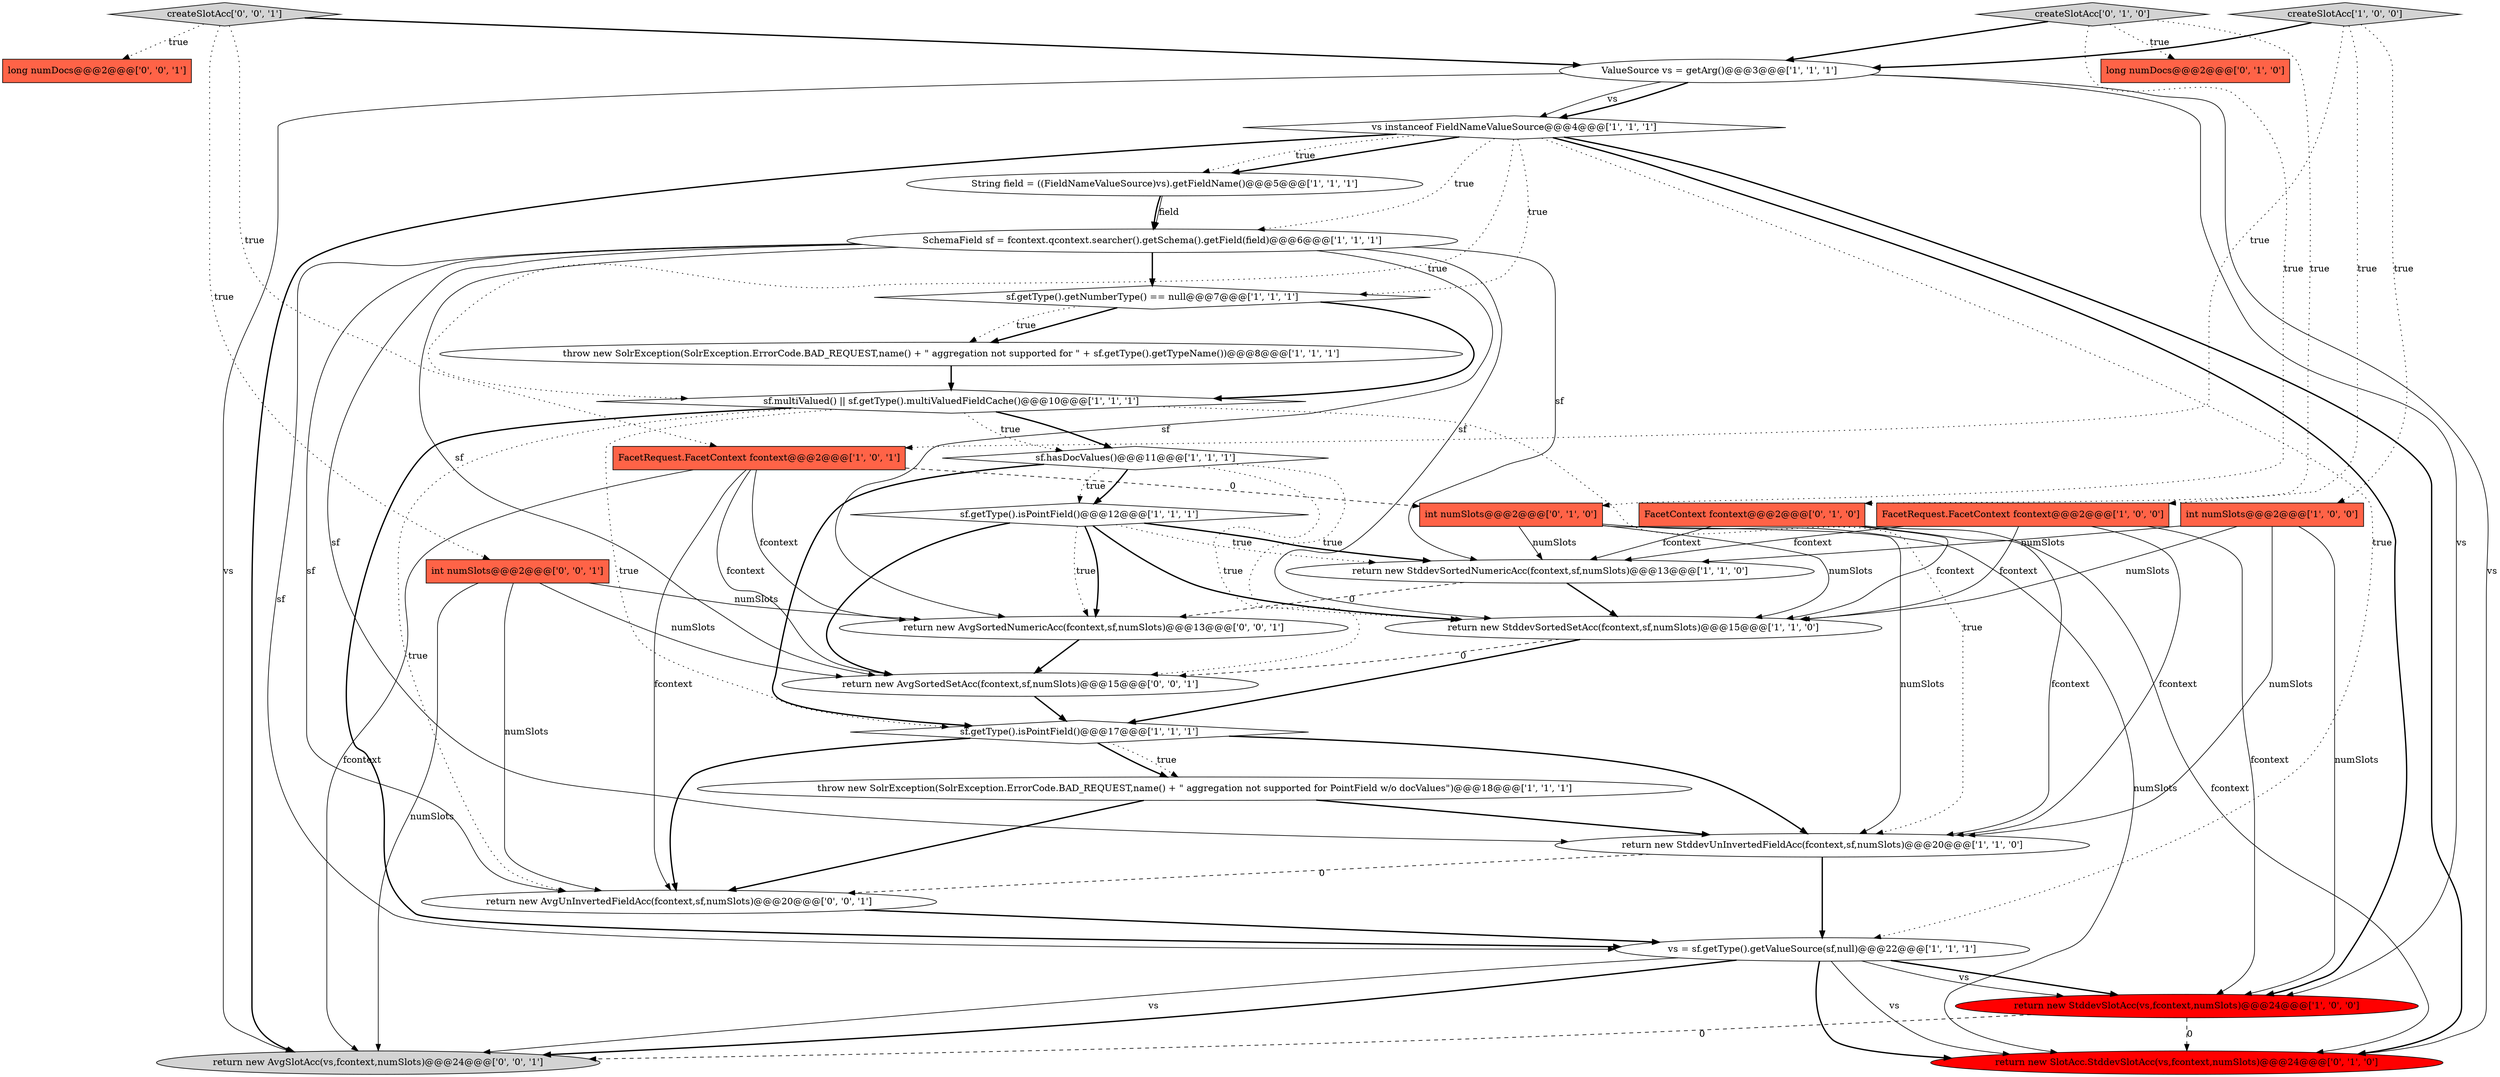 digraph {
28 [style = filled, label = "long numDocs@@@2@@@['0', '0', '1']", fillcolor = tomato, shape = box image = "AAA0AAABBB3BBB"];
14 [style = filled, label = "return new StddevSortedSetAcc(fcontext,sf,numSlots)@@@15@@@['1', '1', '0']", fillcolor = white, shape = ellipse image = "AAA0AAABBB1BBB"];
20 [style = filled, label = "createSlotAcc['0', '1', '0']", fillcolor = lightgray, shape = diamond image = "AAA0AAABBB2BBB"];
18 [style = filled, label = "return new StddevUnInvertedFieldAcc(fcontext,sf,numSlots)@@@20@@@['1', '1', '0']", fillcolor = white, shape = ellipse image = "AAA0AAABBB1BBB"];
31 [style = filled, label = "return new AvgSortedNumericAcc(fcontext,sf,numSlots)@@@13@@@['0', '0', '1']", fillcolor = white, shape = ellipse image = "AAA0AAABBB3BBB"];
27 [style = filled, label = "return new AvgUnInvertedFieldAcc(fcontext,sf,numSlots)@@@20@@@['0', '0', '1']", fillcolor = white, shape = ellipse image = "AAA0AAABBB3BBB"];
25 [style = filled, label = "int numSlots@@@2@@@['0', '0', '1']", fillcolor = tomato, shape = box image = "AAA0AAABBB3BBB"];
12 [style = filled, label = "sf.hasDocValues()@@@11@@@['1', '1', '1']", fillcolor = white, shape = diamond image = "AAA0AAABBB1BBB"];
7 [style = filled, label = "SchemaField sf = fcontext.qcontext.searcher().getSchema().getField(field)@@@6@@@['1', '1', '1']", fillcolor = white, shape = ellipse image = "AAA0AAABBB1BBB"];
0 [style = filled, label = "sf.multiValued() || sf.getType().multiValuedFieldCache()@@@10@@@['1', '1', '1']", fillcolor = white, shape = diamond image = "AAA0AAABBB1BBB"];
15 [style = filled, label = "createSlotAcc['1', '0', '0']", fillcolor = lightgray, shape = diamond image = "AAA0AAABBB1BBB"];
30 [style = filled, label = "return new AvgSortedSetAcc(fcontext,sf,numSlots)@@@15@@@['0', '0', '1']", fillcolor = white, shape = ellipse image = "AAA0AAABBB3BBB"];
16 [style = filled, label = "String field = ((FieldNameValueSource)vs).getFieldName()@@@5@@@['1', '1', '1']", fillcolor = white, shape = ellipse image = "AAA0AAABBB1BBB"];
26 [style = filled, label = "return new AvgSlotAcc(vs,fcontext,numSlots)@@@24@@@['0', '0', '1']", fillcolor = lightgray, shape = ellipse image = "AAA0AAABBB3BBB"];
3 [style = filled, label = "vs instanceof FieldNameValueSource@@@4@@@['1', '1', '1']", fillcolor = white, shape = diamond image = "AAA0AAABBB1BBB"];
21 [style = filled, label = "FacetContext fcontext@@@2@@@['0', '1', '0']", fillcolor = tomato, shape = box image = "AAA0AAABBB2BBB"];
9 [style = filled, label = "int numSlots@@@2@@@['1', '0', '0']", fillcolor = tomato, shape = box image = "AAA0AAABBB1BBB"];
19 [style = filled, label = "return new StddevSortedNumericAcc(fcontext,sf,numSlots)@@@13@@@['1', '1', '0']", fillcolor = white, shape = ellipse image = "AAA0AAABBB1BBB"];
17 [style = filled, label = "throw new SolrException(SolrException.ErrorCode.BAD_REQUEST,name() + \" aggregation not supported for PointField w/o docValues\")@@@18@@@['1', '1', '1']", fillcolor = white, shape = ellipse image = "AAA0AAABBB1BBB"];
6 [style = filled, label = "return new StddevSlotAcc(vs,fcontext,numSlots)@@@24@@@['1', '0', '0']", fillcolor = red, shape = ellipse image = "AAA1AAABBB1BBB"];
2 [style = filled, label = "ValueSource vs = getArg()@@@3@@@['1', '1', '1']", fillcolor = white, shape = ellipse image = "AAA0AAABBB1BBB"];
8 [style = filled, label = "vs = sf.getType().getValueSource(sf,null)@@@22@@@['1', '1', '1']", fillcolor = white, shape = ellipse image = "AAA0AAABBB1BBB"];
23 [style = filled, label = "long numDocs@@@2@@@['0', '1', '0']", fillcolor = tomato, shape = box image = "AAA0AAABBB2BBB"];
29 [style = filled, label = "createSlotAcc['0', '0', '1']", fillcolor = lightgray, shape = diamond image = "AAA0AAABBB3BBB"];
1 [style = filled, label = "sf.getType().isPointField()@@@12@@@['1', '1', '1']", fillcolor = white, shape = diamond image = "AAA0AAABBB1BBB"];
10 [style = filled, label = "sf.getType().getNumberType() == null@@@7@@@['1', '1', '1']", fillcolor = white, shape = diamond image = "AAA0AAABBB1BBB"];
13 [style = filled, label = "sf.getType().isPointField()@@@17@@@['1', '1', '1']", fillcolor = white, shape = diamond image = "AAA0AAABBB1BBB"];
4 [style = filled, label = "FacetRequest.FacetContext fcontext@@@2@@@['1', '0', '0']", fillcolor = tomato, shape = box image = "AAA0AAABBB1BBB"];
24 [style = filled, label = "int numSlots@@@2@@@['0', '1', '0']", fillcolor = tomato, shape = box image = "AAA1AAABBB2BBB"];
22 [style = filled, label = "return new SlotAcc.StddevSlotAcc(vs,fcontext,numSlots)@@@24@@@['0', '1', '0']", fillcolor = red, shape = ellipse image = "AAA1AAABBB2BBB"];
5 [style = filled, label = "throw new SolrException(SolrException.ErrorCode.BAD_REQUEST,name() + \" aggregation not supported for \" + sf.getType().getTypeName())@@@8@@@['1', '1', '1']", fillcolor = white, shape = ellipse image = "AAA0AAABBB1BBB"];
11 [style = filled, label = "FacetRequest.FacetContext fcontext@@@2@@@['1', '0', '1']", fillcolor = tomato, shape = box image = "AAA0AAABBB1BBB"];
8->6 [style = solid, label="vs"];
0->12 [style = dotted, label="true"];
30->13 [style = bold, label=""];
8->26 [style = solid, label="vs"];
16->7 [style = bold, label=""];
1->31 [style = dotted, label="true"];
8->6 [style = bold, label=""];
7->14 [style = solid, label="sf"];
3->16 [style = bold, label=""];
1->30 [style = bold, label=""];
11->27 [style = solid, label="fcontext"];
2->22 [style = solid, label="vs"];
15->9 [style = dotted, label="true"];
21->14 [style = solid, label="fcontext"];
13->17 [style = bold, label=""];
29->2 [style = bold, label=""];
5->0 [style = bold, label=""];
6->26 [style = dashed, label="0"];
11->30 [style = solid, label="fcontext"];
21->19 [style = solid, label="fcontext"];
31->30 [style = bold, label=""];
0->8 [style = bold, label=""];
3->0 [style = dotted, label="true"];
17->27 [style = bold, label=""];
1->31 [style = bold, label=""];
3->16 [style = dotted, label="true"];
9->6 [style = solid, label="numSlots"];
25->26 [style = solid, label="numSlots"];
13->17 [style = dotted, label="true"];
7->27 [style = solid, label="sf"];
3->7 [style = dotted, label="true"];
20->24 [style = dotted, label="true"];
12->1 [style = bold, label=""];
6->22 [style = dashed, label="0"];
8->22 [style = bold, label=""];
7->19 [style = solid, label="sf"];
10->0 [style = bold, label=""];
24->19 [style = solid, label="numSlots"];
7->30 [style = solid, label="sf"];
1->19 [style = bold, label=""];
27->8 [style = bold, label=""];
4->14 [style = solid, label="fcontext"];
13->18 [style = bold, label=""];
8->22 [style = solid, label="vs"];
9->19 [style = solid, label="numSlots"];
0->18 [style = dotted, label="true"];
2->3 [style = solid, label="vs"];
24->18 [style = solid, label="numSlots"];
9->14 [style = solid, label="numSlots"];
7->8 [style = solid, label="sf"];
2->3 [style = bold, label=""];
0->12 [style = bold, label=""];
3->10 [style = dotted, label="true"];
18->27 [style = dashed, label="0"];
3->26 [style = bold, label=""];
3->6 [style = bold, label=""];
11->26 [style = solid, label="fcontext"];
1->19 [style = dotted, label="true"];
12->13 [style = bold, label=""];
4->18 [style = solid, label="fcontext"];
25->27 [style = solid, label="numSlots"];
13->27 [style = bold, label=""];
10->5 [style = bold, label=""];
19->14 [style = bold, label=""];
29->28 [style = dotted, label="true"];
16->7 [style = solid, label="field"];
21->22 [style = solid, label="fcontext"];
25->31 [style = solid, label="numSlots"];
20->23 [style = dotted, label="true"];
15->11 [style = dotted, label="true"];
7->18 [style = solid, label="sf"];
18->8 [style = bold, label=""];
24->14 [style = solid, label="numSlots"];
14->13 [style = bold, label=""];
9->18 [style = solid, label="numSlots"];
29->25 [style = dotted, label="true"];
29->11 [style = dotted, label="true"];
19->31 [style = dashed, label="0"];
2->26 [style = solid, label="vs"];
21->18 [style = solid, label="fcontext"];
15->2 [style = bold, label=""];
0->13 [style = dotted, label="true"];
24->22 [style = solid, label="numSlots"];
7->10 [style = bold, label=""];
7->31 [style = solid, label="sf"];
12->1 [style = dotted, label="true"];
20->21 [style = dotted, label="true"];
3->22 [style = bold, label=""];
10->5 [style = dotted, label="true"];
12->30 [style = dotted, label="true"];
15->4 [style = dotted, label="true"];
20->2 [style = bold, label=""];
12->14 [style = dotted, label="true"];
11->31 [style = solid, label="fcontext"];
4->19 [style = solid, label="fcontext"];
14->30 [style = dashed, label="0"];
11->24 [style = dashed, label="0"];
2->6 [style = solid, label="vs"];
1->14 [style = bold, label=""];
0->27 [style = dotted, label="true"];
4->6 [style = solid, label="fcontext"];
25->30 [style = solid, label="numSlots"];
3->8 [style = dotted, label="true"];
17->18 [style = bold, label=""];
8->26 [style = bold, label=""];
}
